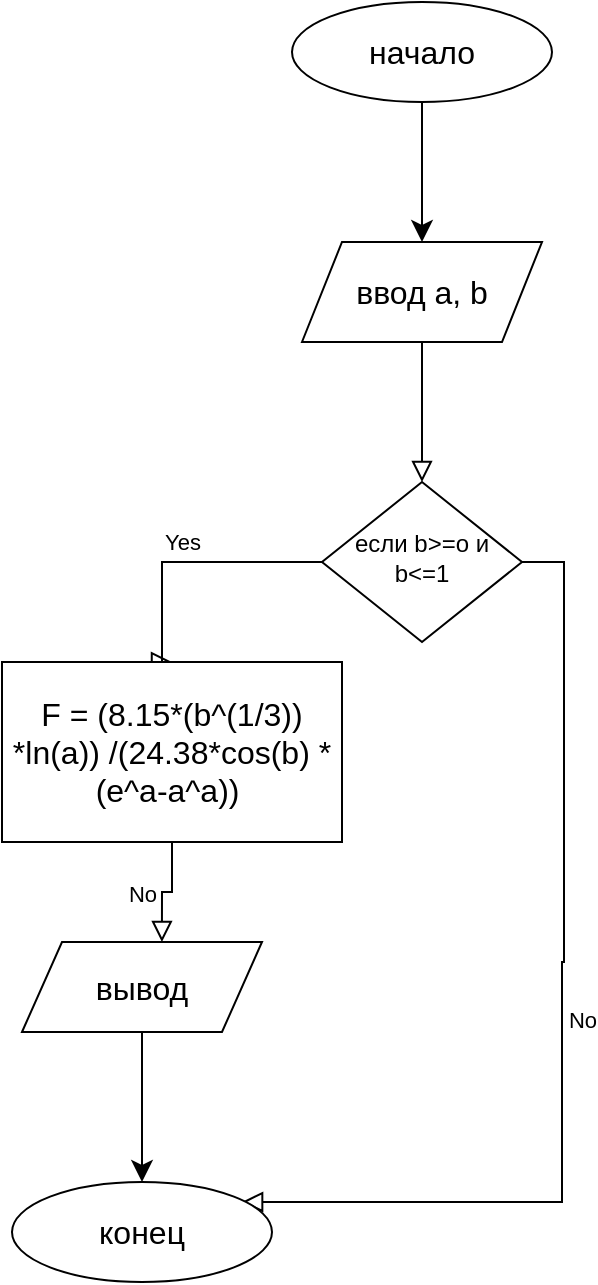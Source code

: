 <mxfile version="23.0.2" type="github">
  <diagram id="C5RBs43oDa-KdzZeNtuy" name="Page-1">
    <mxGraphModel dx="261" dy="1563" grid="1" gridSize="10" guides="1" tooltips="1" connect="1" arrows="1" fold="1" page="1" pageScale="1" pageWidth="827" pageHeight="1169" math="0" shadow="0">
      <root>
        <mxCell id="WIyWlLk6GJQsqaUBKTNV-0" />
        <mxCell id="WIyWlLk6GJQsqaUBKTNV-1" parent="WIyWlLk6GJQsqaUBKTNV-0" />
        <mxCell id="WIyWlLk6GJQsqaUBKTNV-2" value="" style="rounded=0;html=1;jettySize=auto;orthogonalLoop=1;fontSize=11;endArrow=block;endFill=0;endSize=8;strokeWidth=1;shadow=0;labelBackgroundColor=none;edgeStyle=orthogonalEdgeStyle;exitX=0.5;exitY=1;exitDx=0;exitDy=0;exitPerimeter=0;" parent="WIyWlLk6GJQsqaUBKTNV-1" source="6PiRpGmgZ7MMmezrZMfG-23" target="WIyWlLk6GJQsqaUBKTNV-6" edge="1">
          <mxGeometry relative="1" as="geometry">
            <mxPoint x="220" y="120" as="sourcePoint" />
            <Array as="points" />
          </mxGeometry>
        </mxCell>
        <mxCell id="WIyWlLk6GJQsqaUBKTNV-4" value="Yes" style="rounded=0;html=1;jettySize=auto;orthogonalLoop=1;fontSize=11;endArrow=block;endFill=0;endSize=8;strokeWidth=1;shadow=0;labelBackgroundColor=none;edgeStyle=orthogonalEdgeStyle;entryX=0.5;entryY=0;entryDx=0;entryDy=0;entryPerimeter=0;exitX=0.1;exitY=0.5;exitDx=0;exitDy=0;exitPerimeter=0;" parent="WIyWlLk6GJQsqaUBKTNV-1" source="WIyWlLk6GJQsqaUBKTNV-6" target="6PiRpGmgZ7MMmezrZMfG-21" edge="1">
          <mxGeometry x="0.103" y="-10" relative="1" as="geometry">
            <mxPoint as="offset" />
            <mxPoint x="170" y="209.98" as="sourcePoint" />
            <mxPoint x="150" y="300" as="targetPoint" />
            <Array as="points">
              <mxPoint x="90" y="210" />
              <mxPoint x="90" y="260" />
            </Array>
          </mxGeometry>
        </mxCell>
        <mxCell id="WIyWlLk6GJQsqaUBKTNV-5" value="No" style="edgeStyle=orthogonalEdgeStyle;rounded=0;html=1;jettySize=auto;orthogonalLoop=1;fontSize=11;endArrow=block;endFill=0;endSize=8;strokeWidth=1;shadow=0;labelBackgroundColor=none;exitX=1;exitY=0.5;exitDx=0;exitDy=0;exitPerimeter=0;entryX=0.885;entryY=0.2;entryDx=0;entryDy=0;entryPerimeter=0;" parent="WIyWlLk6GJQsqaUBKTNV-1" source="WIyWlLk6GJQsqaUBKTNV-6" target="6PiRpGmgZ7MMmezrZMfG-27" edge="1">
          <mxGeometry y="10" relative="1" as="geometry">
            <mxPoint as="offset" />
            <mxPoint x="270" y="210" as="sourcePoint" />
            <mxPoint x="160" y="500" as="targetPoint" />
            <Array as="points">
              <mxPoint x="291" y="210" />
              <mxPoint x="291" y="410" />
              <mxPoint x="290" y="410" />
              <mxPoint x="290" y="530" />
            </Array>
          </mxGeometry>
        </mxCell>
        <mxCell id="WIyWlLk6GJQsqaUBKTNV-6" value="если b&amp;gt;=o и b&amp;lt;=1" style="rhombus;whiteSpace=wrap;html=1;shadow=0;fontFamily=Helvetica;fontSize=12;align=center;strokeWidth=1;spacing=6;spacingTop=-4;points=[[0,0,0,0,0],[0,0.5,0,0,0],[0,1,0,0,0],[0.5,0,0,0,0],[0.5,1,0,0,0],[1,0,0,0,0],[1,0.5,0,0,0],[1,1,0,0,0]];" parent="WIyWlLk6GJQsqaUBKTNV-1" vertex="1">
          <mxGeometry x="170" y="170" width="100" height="80" as="geometry" />
        </mxCell>
        <mxCell id="WIyWlLk6GJQsqaUBKTNV-8" value="No" style="rounded=0;html=1;jettySize=auto;orthogonalLoop=1;fontSize=11;endArrow=block;endFill=0;endSize=8;strokeWidth=1;shadow=0;labelBackgroundColor=none;edgeStyle=orthogonalEdgeStyle;entryX=0.583;entryY=0;entryDx=0;entryDy=0;entryPerimeter=0;" parent="WIyWlLk6GJQsqaUBKTNV-1" source="6PiRpGmgZ7MMmezrZMfG-21" target="6PiRpGmgZ7MMmezrZMfG-28" edge="1">
          <mxGeometry x="0.129" y="-10" relative="1" as="geometry">
            <mxPoint as="offset" />
            <mxPoint x="140.03" y="379.976" as="sourcePoint" />
            <mxPoint x="155" y="490" as="targetPoint" />
          </mxGeometry>
        </mxCell>
        <object label="начало" id="6PiRpGmgZ7MMmezrZMfG-4">
          <mxCell style="ellipse;whiteSpace=wrap;html=1;fontSize=16;points=[[0,0,0,0,0],[0,0.5,0,0,0],[0,1,0,0,0],[0.5,0,0,0,0],[0.5,1,0,0,0],[1,0,0,0,0],[1,0.5,0,0,0],[1,1,0,0,0]];" vertex="1" parent="WIyWlLk6GJQsqaUBKTNV-1">
            <mxGeometry x="155" y="-70" width="130" height="50" as="geometry" />
          </mxCell>
        </object>
        <mxCell id="6PiRpGmgZ7MMmezrZMfG-21" value="F = (8.15*(b^(1/3)) *ln(a)) /(24.38*cos(b) *(e^a-a^a))&amp;nbsp;&lt;br&gt;" style="whiteSpace=wrap;html=1;fontSize=16;points=[[0,0,0,0,0],[0,0.25,0,0,0],[0,0.5,0,0,0],[0,0.75,0,0,0],[0,1,0,0,0],[0.25,0,0,0,0],[0.25,1,0,0,0],[0.5,0,0,0,0],[0.5,1,0,0,0],[0.75,0,0,0,0],[0.75,1,0,0,0],[1,0,0,0,0],[1,0.25,0,0,0],[1,0.5,0,0,0],[1,0.75,0,0,0],[1,1,0,0,0]];" vertex="1" parent="WIyWlLk6GJQsqaUBKTNV-1">
          <mxGeometry x="10" y="260" width="170" height="90" as="geometry" />
        </mxCell>
        <mxCell id="6PiRpGmgZ7MMmezrZMfG-23" value="ввод a, b" style="shape=parallelogram;perimeter=parallelogramPerimeter;whiteSpace=wrap;html=1;fixedSize=1;fontSize=16;points=[[0,0,0,0,0],[0,0.25,0,0,0],[0,0.5,0,0,0],[0,0.75,0,0,0],[0,1,0,0,0],[0.25,0,0,0,0],[0.25,1,0,0,0],[0.5,0,0,0,0],[0.5,1,0,0,0],[0.75,0,0,0,0],[0.75,1,0,0,0],[1,0,0,0,0],[1,0.25,0,0,0],[1,0.5,0,0,0],[1,0.75,0,0,0],[1,1,0,0,0]];" vertex="1" parent="WIyWlLk6GJQsqaUBKTNV-1">
          <mxGeometry x="160" y="50" width="120" height="50" as="geometry" />
        </mxCell>
        <mxCell id="6PiRpGmgZ7MMmezrZMfG-24" style="edgeStyle=none;curved=1;rounded=0;orthogonalLoop=1;jettySize=auto;html=1;entryX=0.5;entryY=0;entryDx=0;entryDy=0;entryPerimeter=0;fontSize=12;startSize=8;endSize=8;" edge="1" parent="WIyWlLk6GJQsqaUBKTNV-1" source="6PiRpGmgZ7MMmezrZMfG-4" target="6PiRpGmgZ7MMmezrZMfG-23">
          <mxGeometry relative="1" as="geometry" />
        </mxCell>
        <mxCell id="6PiRpGmgZ7MMmezrZMfG-27" value="конец" style="ellipse;whiteSpace=wrap;html=1;fontSize=16;points=[[0,0,0,0,0],[0,0.5,0,0,0],[0,1,0,0,0],[0.5,0,0,0,0],[0.5,1,0,0,0],[1,0,0,0,0],[1,0.5,0,0,0],[1,1,0,0,0]];" vertex="1" parent="WIyWlLk6GJQsqaUBKTNV-1">
          <mxGeometry x="15" y="520" width="130" height="50" as="geometry" />
        </mxCell>
        <mxCell id="6PiRpGmgZ7MMmezrZMfG-29" style="edgeStyle=none;curved=1;rounded=0;orthogonalLoop=1;jettySize=auto;html=1;fontSize=12;startSize=8;endSize=8;" edge="1" parent="WIyWlLk6GJQsqaUBKTNV-1" source="6PiRpGmgZ7MMmezrZMfG-28" target="6PiRpGmgZ7MMmezrZMfG-27">
          <mxGeometry relative="1" as="geometry" />
        </mxCell>
        <mxCell id="6PiRpGmgZ7MMmezrZMfG-28" value="вывод" style="shape=parallelogram;perimeter=parallelogramPerimeter;whiteSpace=wrap;html=1;fixedSize=1;fontSize=16;points=[[0,0,0,0,0],[0,0.25,0,0,0],[0,0.5,0,0,0],[0,0.75,0,0,0],[0,1,0,0,0],[0.25,0,0,0,0],[0.25,1,0,0,0],[0.5,0,0,0,0],[0.5,1,0,0,0],[0.75,0,0,0,0],[0.75,1,0,0,0],[1,0,0,0,0],[1,0.25,0,0,0],[1,0.5,0,0,0],[1,0.75,0,0,0],[1,1,0,0,0]];" vertex="1" parent="WIyWlLk6GJQsqaUBKTNV-1">
          <mxGeometry x="20" y="400" width="120" height="45" as="geometry" />
        </mxCell>
      </root>
    </mxGraphModel>
  </diagram>
</mxfile>
